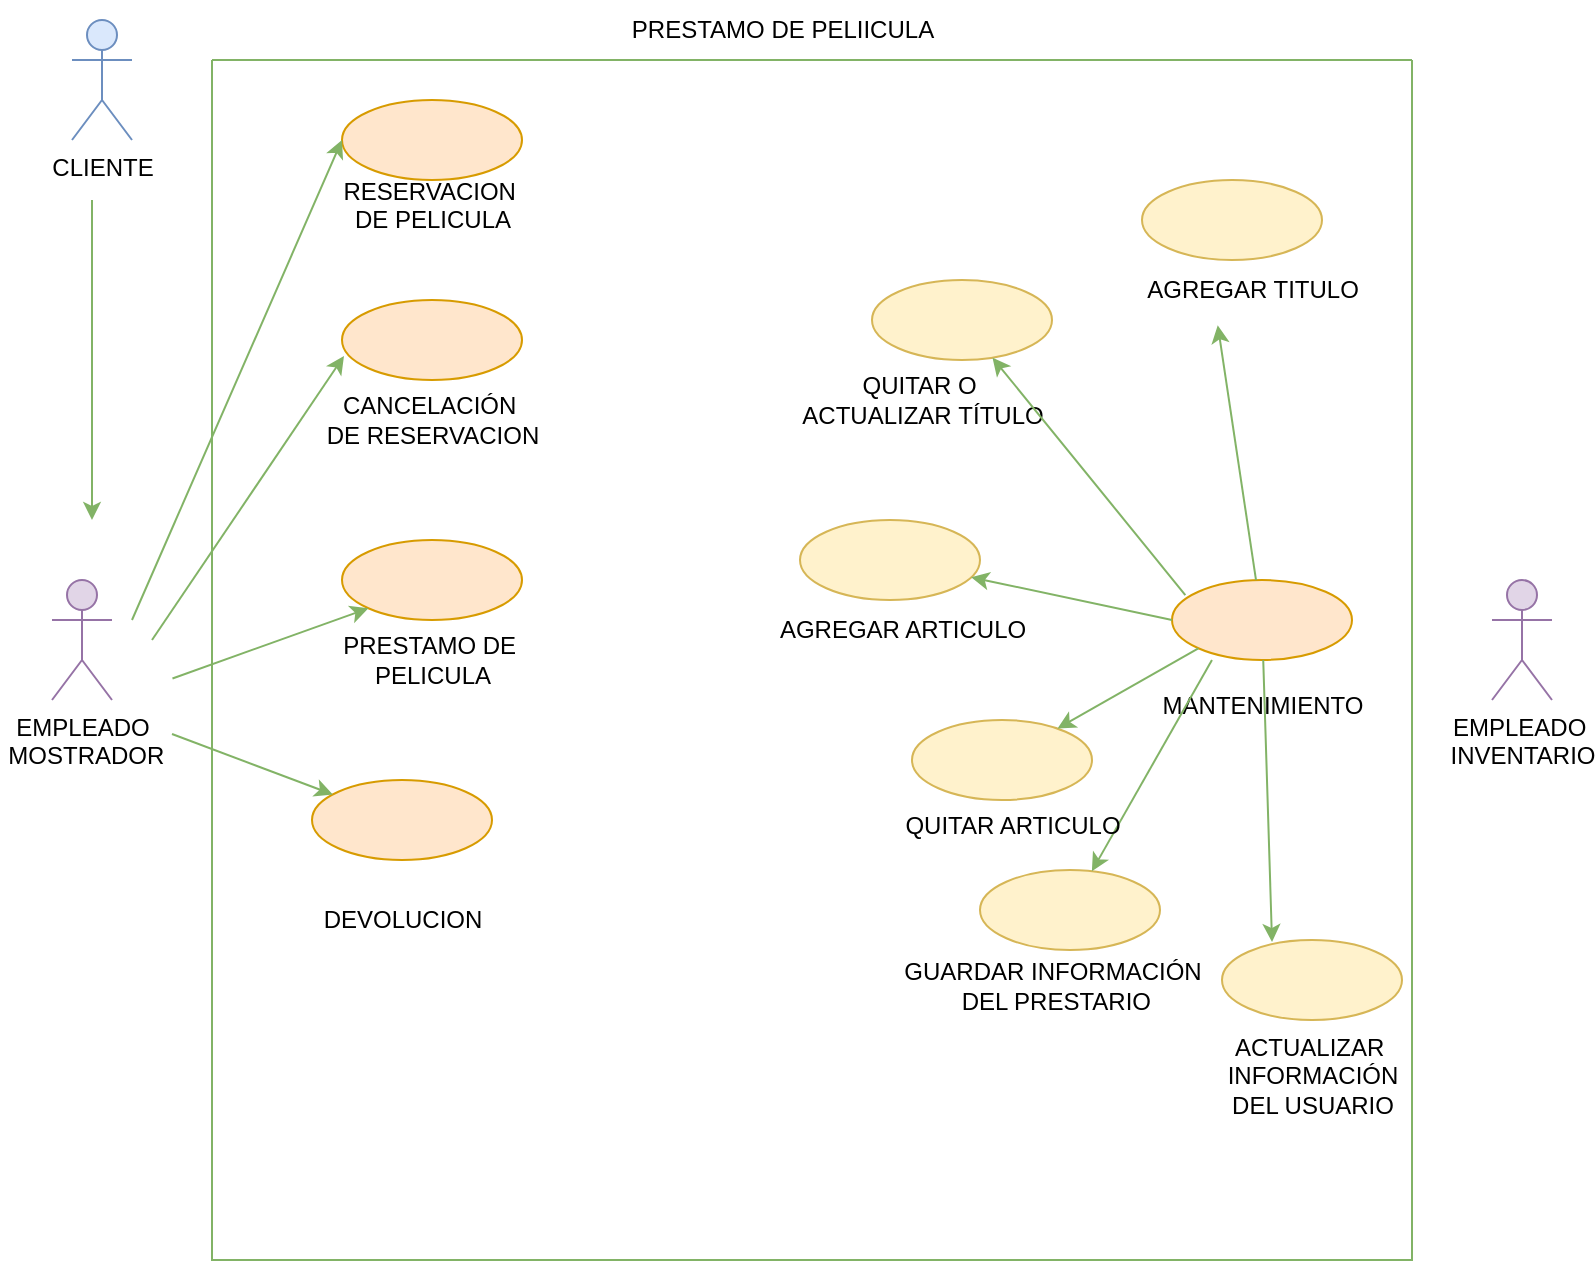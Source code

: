 <mxfile version="26.1.0">
  <diagram name="Página-1" id="KxnsqElue_293YBP5g9A">
    <mxGraphModel dx="1434" dy="728" grid="1" gridSize="10" guides="1" tooltips="1" connect="1" arrows="1" fold="1" page="1" pageScale="1" pageWidth="827" pageHeight="1169" math="0" shadow="0">
      <root>
        <mxCell id="0" />
        <mxCell id="1" parent="0" />
        <mxCell id="lkCGM3WwdxfAOzGKJ_4i-1" value="EMPLEADO&amp;nbsp;&lt;div&gt;INVENTARIO&lt;/div&gt;" style="shape=umlActor;verticalLabelPosition=bottom;verticalAlign=top;html=1;outlineConnect=0;fillColor=#e1d5e7;strokeColor=#9673a6;" parent="1" vertex="1">
          <mxGeometry x="760" y="340" width="30" height="60" as="geometry" />
        </mxCell>
        <mxCell id="lkCGM3WwdxfAOzGKJ_4i-2" value="EMPLEADO&lt;div&gt;&amp;nbsp;MOSTRADOR&lt;/div&gt;" style="shape=umlActor;verticalLabelPosition=bottom;verticalAlign=top;html=1;outlineConnect=0;fillColor=#e1d5e7;strokeColor=#9673a6;" parent="1" vertex="1">
          <mxGeometry x="40" y="340" width="30" height="60" as="geometry" />
        </mxCell>
        <mxCell id="lkCGM3WwdxfAOzGKJ_4i-3" value="" style="swimlane;startSize=0;fillColor=#d5e8d4;strokeColor=#82b366;" parent="1" vertex="1">
          <mxGeometry x="120" y="80" width="600" height="600" as="geometry" />
        </mxCell>
        <mxCell id="lkCGM3WwdxfAOzGKJ_4i-4" value="" style="ellipse;whiteSpace=wrap;html=1;fillColor=#ffe6cc;strokeColor=#d79b00;" parent="lkCGM3WwdxfAOzGKJ_4i-3" vertex="1">
          <mxGeometry x="480" y="260" width="90" height="40" as="geometry" />
        </mxCell>
        <mxCell id="lkCGM3WwdxfAOzGKJ_4i-7" value="" style="ellipse;whiteSpace=wrap;html=1;fillColor=#fff2cc;strokeColor=#d6b656;" parent="lkCGM3WwdxfAOzGKJ_4i-3" vertex="1">
          <mxGeometry x="465" y="60" width="90" height="40" as="geometry" />
        </mxCell>
        <mxCell id="lkCGM3WwdxfAOzGKJ_4i-10" value="" style="ellipse;whiteSpace=wrap;html=1;fillColor=#ffe6cc;strokeColor=#d79b00;" parent="lkCGM3WwdxfAOzGKJ_4i-3" vertex="1">
          <mxGeometry x="65" y="240" width="90" height="40" as="geometry" />
        </mxCell>
        <mxCell id="lkCGM3WwdxfAOzGKJ_4i-13" value="PRESTAMO DE&amp;nbsp;&lt;div&gt;PELICULA&lt;/div&gt;" style="text;html=1;align=center;verticalAlign=middle;resizable=0;points=[];autosize=1;strokeColor=none;fillColor=none;" parent="lkCGM3WwdxfAOzGKJ_4i-3" vertex="1">
          <mxGeometry x="55" y="280" width="110" height="40" as="geometry" />
        </mxCell>
        <mxCell id="lkCGM3WwdxfAOzGKJ_4i-15" value="" style="ellipse;whiteSpace=wrap;html=1;fillColor=#ffe6cc;strokeColor=#d79b00;" parent="lkCGM3WwdxfAOzGKJ_4i-3" vertex="1">
          <mxGeometry x="50" y="360" width="90" height="40" as="geometry" />
        </mxCell>
        <mxCell id="lkCGM3WwdxfAOzGKJ_4i-25" value="&lt;font style=&quot;vertical-align: inherit;&quot;&gt;&lt;font style=&quot;vertical-align: inherit;&quot;&gt;&lt;font style=&quot;vertical-align: inherit;&quot;&gt;&lt;font style=&quot;vertical-align: inherit;&quot;&gt;AGREGAR ARTICULO&lt;/font&gt;&lt;/font&gt;&lt;/font&gt;&lt;/font&gt;" style="text;html=1;align=center;verticalAlign=middle;resizable=0;points=[];autosize=1;strokeColor=none;fillColor=none;" parent="lkCGM3WwdxfAOzGKJ_4i-3" vertex="1">
          <mxGeometry x="270" y="270" width="150" height="30" as="geometry" />
        </mxCell>
        <mxCell id="lkCGM3WwdxfAOzGKJ_4i-22" value="&lt;font style=&quot;vertical-align: inherit;&quot;&gt;&lt;font style=&quot;vertical-align: inherit;&quot;&gt;&lt;font style=&quot;vertical-align: inherit;&quot;&gt;&lt;font style=&quot;vertical-align: inherit;&quot;&gt;&lt;font style=&quot;vertical-align: inherit;&quot;&gt;&lt;font style=&quot;vertical-align: inherit;&quot;&gt;QUITAR O&amp;nbsp;&lt;/font&gt;&lt;/font&gt;&lt;/font&gt;&lt;/font&gt;&lt;/font&gt;&lt;/font&gt;&lt;div&gt;&lt;font style=&quot;vertical-align: inherit;&quot;&gt;&lt;font style=&quot;vertical-align: inherit;&quot;&gt;&lt;font style=&quot;vertical-align: inherit;&quot;&gt;&lt;font style=&quot;vertical-align: inherit;&quot;&gt;ACTUALIZAR&amp;nbsp;&lt;/font&gt;&lt;/font&gt;&lt;/font&gt;&lt;/font&gt;&lt;span style=&quot;background-color: transparent; color: light-dark(rgb(0, 0, 0), rgb(255, 255, 255));&quot;&gt;&lt;font style=&quot;vertical-align: inherit;&quot;&gt;&lt;font style=&quot;vertical-align: inherit;&quot;&gt;TÍTULO&lt;/font&gt;&lt;/font&gt;&lt;/span&gt;&lt;/div&gt;" style="text;html=1;align=center;verticalAlign=middle;resizable=0;points=[];autosize=1;strokeColor=none;fillColor=none;" parent="lkCGM3WwdxfAOzGKJ_4i-3" vertex="1">
          <mxGeometry x="285" y="150" width="140" height="40" as="geometry" />
        </mxCell>
        <mxCell id="lkCGM3WwdxfAOzGKJ_4i-31" value="" style="ellipse;whiteSpace=wrap;html=1;fillColor=#fff2cc;strokeColor=#d6b656;" parent="lkCGM3WwdxfAOzGKJ_4i-3" vertex="1">
          <mxGeometry x="330" y="110" width="90" height="40" as="geometry" />
        </mxCell>
        <mxCell id="lkCGM3WwdxfAOzGKJ_4i-32" value="" style="ellipse;whiteSpace=wrap;html=1;fillColor=#fff2cc;strokeColor=#d6b656;" parent="lkCGM3WwdxfAOzGKJ_4i-3" vertex="1">
          <mxGeometry x="294" y="230" width="90" height="40" as="geometry" />
        </mxCell>
        <mxCell id="lkCGM3WwdxfAOzGKJ_4i-35" value="" style="ellipse;whiteSpace=wrap;html=1;fillColor=#fff2cc;strokeColor=#d6b656;" parent="lkCGM3WwdxfAOzGKJ_4i-3" vertex="1">
          <mxGeometry x="350" y="330" width="90" height="40" as="geometry" />
        </mxCell>
        <mxCell id="lkCGM3WwdxfAOzGKJ_4i-51" value="" style="endArrow=classic;html=1;rounded=0;fillColor=#d5e8d4;strokeColor=#82b366;entryX=0;entryY=1;entryDx=0;entryDy=0;" parent="lkCGM3WwdxfAOzGKJ_4i-3" target="lkCGM3WwdxfAOzGKJ_4i-10" edge="1">
          <mxGeometry width="50" height="50" relative="1" as="geometry">
            <mxPoint x="-19.76" y="309.22" as="sourcePoint" />
            <mxPoint x="50.0" y="336.782" as="targetPoint" />
            <Array as="points" />
          </mxGeometry>
        </mxCell>
        <mxCell id="lkCGM3WwdxfAOzGKJ_4i-5" value="&lt;font style=&quot;vertical-align: inherit;&quot;&gt;&lt;font style=&quot;vertical-align: inherit;&quot;&gt;MANTENIMIENTO&lt;/font&gt;&lt;/font&gt;" style="text;html=1;align=center;verticalAlign=middle;resizable=0;points=[];autosize=1;strokeColor=none;fillColor=none;" parent="lkCGM3WwdxfAOzGKJ_4i-3" vertex="1">
          <mxGeometry x="465" y="308" width="120" height="30" as="geometry" />
        </mxCell>
        <mxCell id="p_1Ra2Rw0H--HfCNnFRR-1" value="&lt;font style=&quot;vertical-align: inherit;&quot;&gt;&lt;font style=&quot;vertical-align: inherit;&quot;&gt;&lt;font style=&quot;vertical-align: inherit;&quot;&gt;&lt;font style=&quot;vertical-align: inherit;&quot;&gt;CANCELACIÓN&amp;nbsp;&lt;/font&gt;&lt;/font&gt;&lt;/font&gt;&lt;/font&gt;&lt;div&gt;&lt;font style=&quot;vertical-align: inherit;&quot;&gt;&lt;font style=&quot;vertical-align: inherit;&quot;&gt;DE RESERVACION&lt;/font&gt;&lt;/font&gt;&lt;/div&gt;" style="text;html=1;align=center;verticalAlign=middle;resizable=0;points=[];autosize=1;strokeColor=none;fillColor=none;" parent="lkCGM3WwdxfAOzGKJ_4i-3" vertex="1">
          <mxGeometry x="45" y="160" width="130" height="40" as="geometry" />
        </mxCell>
        <mxCell id="p_1Ra2Rw0H--HfCNnFRR-3" value="" style="ellipse;whiteSpace=wrap;html=1;fillColor=#fff2cc;strokeColor=#d6b656;" parent="lkCGM3WwdxfAOzGKJ_4i-3" vertex="1">
          <mxGeometry x="505" y="440" width="90" height="40" as="geometry" />
        </mxCell>
        <mxCell id="p_1Ra2Rw0H--HfCNnFRR-4" value="&lt;font style=&quot;vertical-align: inherit;&quot;&gt;&lt;font style=&quot;vertical-align: inherit;&quot;&gt;&lt;font style=&quot;vertical-align: inherit;&quot;&gt;&lt;font style=&quot;vertical-align: inherit;&quot;&gt;&lt;font style=&quot;vertical-align: inherit;&quot;&gt;&lt;font style=&quot;vertical-align: inherit;&quot;&gt;&lt;font style=&quot;vertical-align: inherit;&quot;&gt;&lt;font style=&quot;vertical-align: inherit;&quot;&gt;&lt;font style=&quot;vertical-align: inherit;&quot;&gt;&lt;font style=&quot;vertical-align: inherit;&quot;&gt;&lt;font style=&quot;vertical-align: inherit;&quot;&gt;&lt;font style=&quot;vertical-align: inherit;&quot;&gt;ACTUALIZAR&amp;nbsp;&lt;/font&gt;&lt;/font&gt;&lt;/font&gt;&lt;/font&gt;&lt;/font&gt;&lt;/font&gt;&lt;/font&gt;&lt;/font&gt;&lt;/font&gt;&lt;/font&gt;&lt;/font&gt;&lt;/font&gt;&lt;div&gt;&lt;font style=&quot;vertical-align: inherit;&quot;&gt;&lt;font style=&quot;vertical-align: inherit;&quot;&gt;&lt;font style=&quot;vertical-align: inherit;&quot;&gt;&lt;font style=&quot;vertical-align: inherit;&quot;&gt;&lt;font style=&quot;vertical-align: inherit;&quot;&gt;&lt;font style=&quot;vertical-align: inherit;&quot;&gt;&lt;font style=&quot;vertical-align: inherit;&quot;&gt;&lt;font style=&quot;vertical-align: inherit;&quot;&gt;&lt;font style=&quot;vertical-align: inherit;&quot;&gt;&lt;font style=&quot;vertical-align: inherit;&quot;&gt;INFORMACIÓN&lt;/font&gt;&lt;/font&gt;&lt;/font&gt;&lt;/font&gt;&lt;/font&gt;&lt;/font&gt;&lt;/font&gt;&lt;/font&gt;&lt;/font&gt;&lt;/font&gt;&lt;div&gt;&lt;span style=&quot;background-color: transparent; color: light-dark(rgb(0, 0, 0), rgb(255, 255, 255));&quot;&gt;&lt;font style=&quot;vertical-align: inherit;&quot;&gt;&lt;font style=&quot;vertical-align: inherit;&quot;&gt;&lt;font style=&quot;vertical-align: inherit;&quot;&gt;&lt;font style=&quot;vertical-align: inherit;&quot;&gt;&lt;font style=&quot;vertical-align: inherit;&quot;&gt;&lt;font style=&quot;vertical-align: inherit;&quot;&gt;DEL USUARIO&lt;/font&gt;&lt;/font&gt;&lt;/font&gt;&lt;/font&gt;&lt;/font&gt;&lt;/font&gt;&lt;/span&gt;&lt;/div&gt;&lt;div&gt;&lt;div&gt;&lt;div&gt;&lt;font style=&quot;vertical-align: inherit;&quot;&gt;&lt;font style=&quot;vertical-align: inherit;&quot;&gt;&lt;br&gt;&lt;/font&gt;&lt;/font&gt;&lt;/div&gt;&lt;/div&gt;&lt;/div&gt;&lt;/div&gt;" style="text;html=1;align=center;verticalAlign=middle;resizable=0;points=[];autosize=1;strokeColor=none;fillColor=none;" parent="lkCGM3WwdxfAOzGKJ_4i-3" vertex="1">
          <mxGeometry x="495" y="480" width="110" height="70" as="geometry" />
        </mxCell>
        <mxCell id="p_1Ra2Rw0H--HfCNnFRR-5" value="" style="endArrow=classic;html=1;rounded=0;fillColor=#d5e8d4;strokeColor=#82b366;entryX=0.278;entryY=0.025;entryDx=0;entryDy=0;entryPerimeter=0;" parent="lkCGM3WwdxfAOzGKJ_4i-3" source="lkCGM3WwdxfAOzGKJ_4i-4" edge="1" target="p_1Ra2Rw0H--HfCNnFRR-3">
          <mxGeometry width="50" height="50" relative="1" as="geometry">
            <mxPoint x="630" y="290" as="sourcePoint" />
            <mxPoint x="510" y="410" as="targetPoint" />
          </mxGeometry>
        </mxCell>
        <mxCell id="p_1Ra2Rw0H--HfCNnFRR-6" value="" style="ellipse;whiteSpace=wrap;html=1;fillColor=#ffe6cc;strokeColor=#d79b00;" parent="lkCGM3WwdxfAOzGKJ_4i-3" vertex="1">
          <mxGeometry x="65" y="20" width="90" height="40" as="geometry" />
        </mxCell>
        <mxCell id="p_1Ra2Rw0H--HfCNnFRR-7" value="" style="ellipse;whiteSpace=wrap;html=1;fillColor=#ffe6cc;strokeColor=#d79b00;" parent="lkCGM3WwdxfAOzGKJ_4i-3" vertex="1">
          <mxGeometry x="65" y="120" width="90" height="40" as="geometry" />
        </mxCell>
        <mxCell id="p_1Ra2Rw0H--HfCNnFRR-11" value="" style="endArrow=classic;html=1;rounded=0;fillColor=#d5e8d4;strokeColor=#82b366;entryX=0;entryY=0.5;entryDx=0;entryDy=0;" parent="lkCGM3WwdxfAOzGKJ_4i-3" target="p_1Ra2Rw0H--HfCNnFRR-6" edge="1">
          <mxGeometry width="50" height="50" relative="1" as="geometry">
            <mxPoint x="-40" y="280" as="sourcePoint" />
            <mxPoint x="59.568" y="158.787" as="targetPoint" />
          </mxGeometry>
        </mxCell>
        <mxCell id="p_1Ra2Rw0H--HfCNnFRR-13" value="&lt;font style=&quot;vertical-align: inherit;&quot;&gt;&lt;font style=&quot;vertical-align: inherit;&quot;&gt;&lt;font style=&quot;vertical-align: inherit;&quot;&gt;&lt;font style=&quot;vertical-align: inherit;&quot;&gt;RESERVACION&amp;nbsp;&lt;/font&gt;&lt;/font&gt;&lt;/font&gt;&lt;/font&gt;&lt;div&gt;&lt;font style=&quot;vertical-align: inherit;&quot;&gt;&lt;font style=&quot;vertical-align: inherit;&quot;&gt;DE PELICULA&lt;/font&gt;&lt;/font&gt;&lt;div&gt;&lt;font style=&quot;vertical-align: inherit;&quot;&gt;&lt;font style=&quot;vertical-align: inherit;&quot;&gt;&lt;br&gt;&lt;/font&gt;&lt;/font&gt;&lt;/div&gt;&lt;/div&gt;" style="text;html=1;align=center;verticalAlign=middle;resizable=0;points=[];autosize=1;strokeColor=none;fillColor=none;" parent="lkCGM3WwdxfAOzGKJ_4i-3" vertex="1">
          <mxGeometry x="55" y="50" width="110" height="60" as="geometry" />
        </mxCell>
        <mxCell id="nsAFfVus-vPGRBJbYjcC-2" value="&lt;font style=&quot;vertical-align: inherit;&quot;&gt;&lt;font style=&quot;vertical-align: inherit;&quot;&gt;DEVOLUCION&lt;/font&gt;&lt;/font&gt;" style="text;html=1;align=center;verticalAlign=middle;resizable=0;points=[];autosize=1;strokeColor=none;fillColor=none;" parent="lkCGM3WwdxfAOzGKJ_4i-3" vertex="1">
          <mxGeometry x="45" y="415" width="100" height="30" as="geometry" />
        </mxCell>
        <mxCell id="nsAFfVus-vPGRBJbYjcC-4" value="" style="endArrow=classic;html=1;rounded=0;exitX=0.074;exitY=0.188;exitDx=0;exitDy=0;exitPerimeter=0;fillColor=#d5e8d4;strokeColor=#82b366;" parent="lkCGM3WwdxfAOzGKJ_4i-3" source="lkCGM3WwdxfAOzGKJ_4i-4" target="lkCGM3WwdxfAOzGKJ_4i-31" edge="1">
          <mxGeometry width="50" height="50" relative="1" as="geometry">
            <mxPoint x="500" y="270" as="sourcePoint" />
            <mxPoint x="550" y="220" as="targetPoint" />
          </mxGeometry>
        </mxCell>
        <mxCell id="nsAFfVus-vPGRBJbYjcC-5" value="" style="endArrow=classic;html=1;rounded=0;exitX=0;exitY=0.5;exitDx=0;exitDy=0;fillColor=#d5e8d4;strokeColor=#82b366;" parent="lkCGM3WwdxfAOzGKJ_4i-3" source="lkCGM3WwdxfAOzGKJ_4i-4" target="lkCGM3WwdxfAOzGKJ_4i-32" edge="1">
          <mxGeometry width="50" height="50" relative="1" as="geometry">
            <mxPoint x="480" y="290" as="sourcePoint" />
            <mxPoint x="540" y="240" as="targetPoint" />
          </mxGeometry>
        </mxCell>
        <mxCell id="nsAFfVus-vPGRBJbYjcC-6" value="" style="endArrow=classic;html=1;rounded=0;exitX=0;exitY=1;exitDx=0;exitDy=0;fillColor=#d5e8d4;strokeColor=#82b366;" parent="lkCGM3WwdxfAOzGKJ_4i-3" source="lkCGM3WwdxfAOzGKJ_4i-4" target="lkCGM3WwdxfAOzGKJ_4i-35" edge="1">
          <mxGeometry width="50" height="50" relative="1" as="geometry">
            <mxPoint x="490" y="300" as="sourcePoint" />
            <mxPoint x="540" y="250" as="targetPoint" />
          </mxGeometry>
        </mxCell>
        <mxCell id="nsAFfVus-vPGRBJbYjcC-1" value="&lt;font style=&quot;vertical-align: inherit;&quot;&gt;&lt;font style=&quot;vertical-align: inherit;&quot;&gt;AGREGAR TITULO&lt;/font&gt;&lt;/font&gt;" style="text;html=1;align=center;verticalAlign=middle;resizable=0;points=[];autosize=1;strokeColor=none;fillColor=none;" parent="lkCGM3WwdxfAOzGKJ_4i-3" vertex="1">
          <mxGeometry x="455" y="100" width="130" height="30" as="geometry" />
        </mxCell>
        <mxCell id="wj3yzZQ3llqL3wRYZq2t-2" value="" style="ellipse;whiteSpace=wrap;html=1;fillColor=#fff2cc;strokeColor=#d6b656;" vertex="1" parent="lkCGM3WwdxfAOzGKJ_4i-3">
          <mxGeometry x="384" y="405" width="90" height="40" as="geometry" />
        </mxCell>
        <mxCell id="wj3yzZQ3llqL3wRYZq2t-4" value="" style="endArrow=classic;html=1;rounded=0;exitX=0.222;exitY=1;exitDx=0;exitDy=0;exitPerimeter=0;fillColor=#d5e8d4;strokeColor=#82b366;" edge="1" parent="lkCGM3WwdxfAOzGKJ_4i-3" source="lkCGM3WwdxfAOzGKJ_4i-4" target="wj3yzZQ3llqL3wRYZq2t-2">
          <mxGeometry width="50" height="50" relative="1" as="geometry">
            <mxPoint x="450" y="370" as="sourcePoint" />
            <mxPoint x="500" y="320" as="targetPoint" />
          </mxGeometry>
        </mxCell>
        <mxCell id="lkCGM3WwdxfAOzGKJ_4i-36" value="&lt;font style=&quot;vertical-align: inherit;&quot;&gt;&lt;font style=&quot;vertical-align: inherit;&quot;&gt;&lt;font style=&quot;vertical-align: inherit;&quot;&gt;&lt;font style=&quot;vertical-align: inherit;&quot;&gt;&lt;font style=&quot;vertical-align: inherit;&quot;&gt;&lt;font style=&quot;vertical-align: inherit;&quot;&gt;QUITAR ARTICULO&lt;/font&gt;&lt;/font&gt;&lt;/font&gt;&lt;/font&gt;&lt;/font&gt;&lt;/font&gt;" style="text;html=1;align=center;verticalAlign=middle;resizable=0;points=[];autosize=1;strokeColor=none;fillColor=none;" parent="1" vertex="1">
          <mxGeometry x="455" y="448" width="130" height="30" as="geometry" />
        </mxCell>
        <mxCell id="lkCGM3WwdxfAOzGKJ_4i-37" value="" style="endArrow=classic;html=1;rounded=0;entryX=0.592;entryY=1.067;entryDx=0;entryDy=0;entryPerimeter=0;fillColor=#d5e8d4;strokeColor=#82b366;" parent="1" source="lkCGM3WwdxfAOzGKJ_4i-4" edge="1">
          <mxGeometry width="50" height="50" relative="1" as="geometry">
            <mxPoint x="750" y="370" as="sourcePoint" />
            <mxPoint x="622.88" y="212.68" as="targetPoint" />
          </mxGeometry>
        </mxCell>
        <mxCell id="lkCGM3WwdxfAOzGKJ_4i-42" value="CLIENTE" style="shape=umlActor;verticalLabelPosition=bottom;verticalAlign=top;html=1;outlineConnect=0;fillColor=#dae8fc;strokeColor=#6c8ebf;" parent="1" vertex="1">
          <mxGeometry x="50" y="60" width="30" height="60" as="geometry" />
        </mxCell>
        <mxCell id="lkCGM3WwdxfAOzGKJ_4i-46" value="" style="endArrow=classic;html=1;rounded=0;fillColor=#d5e8d4;strokeColor=#82b366;" parent="1" edge="1">
          <mxGeometry width="50" height="50" relative="1" as="geometry">
            <mxPoint x="60" y="150" as="sourcePoint" />
            <mxPoint x="60" y="310" as="targetPoint" />
          </mxGeometry>
        </mxCell>
        <mxCell id="lkCGM3WwdxfAOzGKJ_4i-47" value="" style="endArrow=classic;html=1;rounded=0;fillColor=#d5e8d4;strokeColor=#82b366;entryX=0.011;entryY=0.7;entryDx=0;entryDy=0;entryPerimeter=0;" parent="1" target="p_1Ra2Rw0H--HfCNnFRR-7" edge="1">
          <mxGeometry width="50" height="50" relative="1" as="geometry">
            <mxPoint x="90" y="370" as="sourcePoint" />
            <mxPoint x="140" y="320" as="targetPoint" />
          </mxGeometry>
        </mxCell>
        <mxCell id="lkCGM3WwdxfAOzGKJ_4i-53" value="PRESTAMO DE PELIICULA" style="text;html=1;align=center;verticalAlign=middle;resizable=0;points=[];autosize=1;strokeColor=none;fillColor=none;" parent="1" vertex="1">
          <mxGeometry x="320" y="50" width="170" height="30" as="geometry" />
        </mxCell>
        <mxCell id="p_1Ra2Rw0H--HfCNnFRR-14" value="" style="endArrow=classic;html=1;rounded=0;fillColor=#d5e8d4;strokeColor=#82b366;" parent="1" target="lkCGM3WwdxfAOzGKJ_4i-15" edge="1">
          <mxGeometry width="50" height="50" relative="1" as="geometry">
            <mxPoint x="100" y="417.03" as="sourcePoint" />
            <mxPoint x="170" y="400" as="targetPoint" />
            <Array as="points">
              <mxPoint x="100" y="417.03" />
            </Array>
          </mxGeometry>
        </mxCell>
        <mxCell id="wj3yzZQ3llqL3wRYZq2t-3" value="GUARDAR INFORMACIÓN&lt;div&gt;&amp;nbsp;DEL PRESTARIO&lt;/div&gt;" style="text;html=1;align=center;verticalAlign=middle;resizable=0;points=[];autosize=1;strokeColor=none;fillColor=none;" vertex="1" parent="1">
          <mxGeometry x="455" y="523" width="170" height="40" as="geometry" />
        </mxCell>
      </root>
    </mxGraphModel>
  </diagram>
</mxfile>
